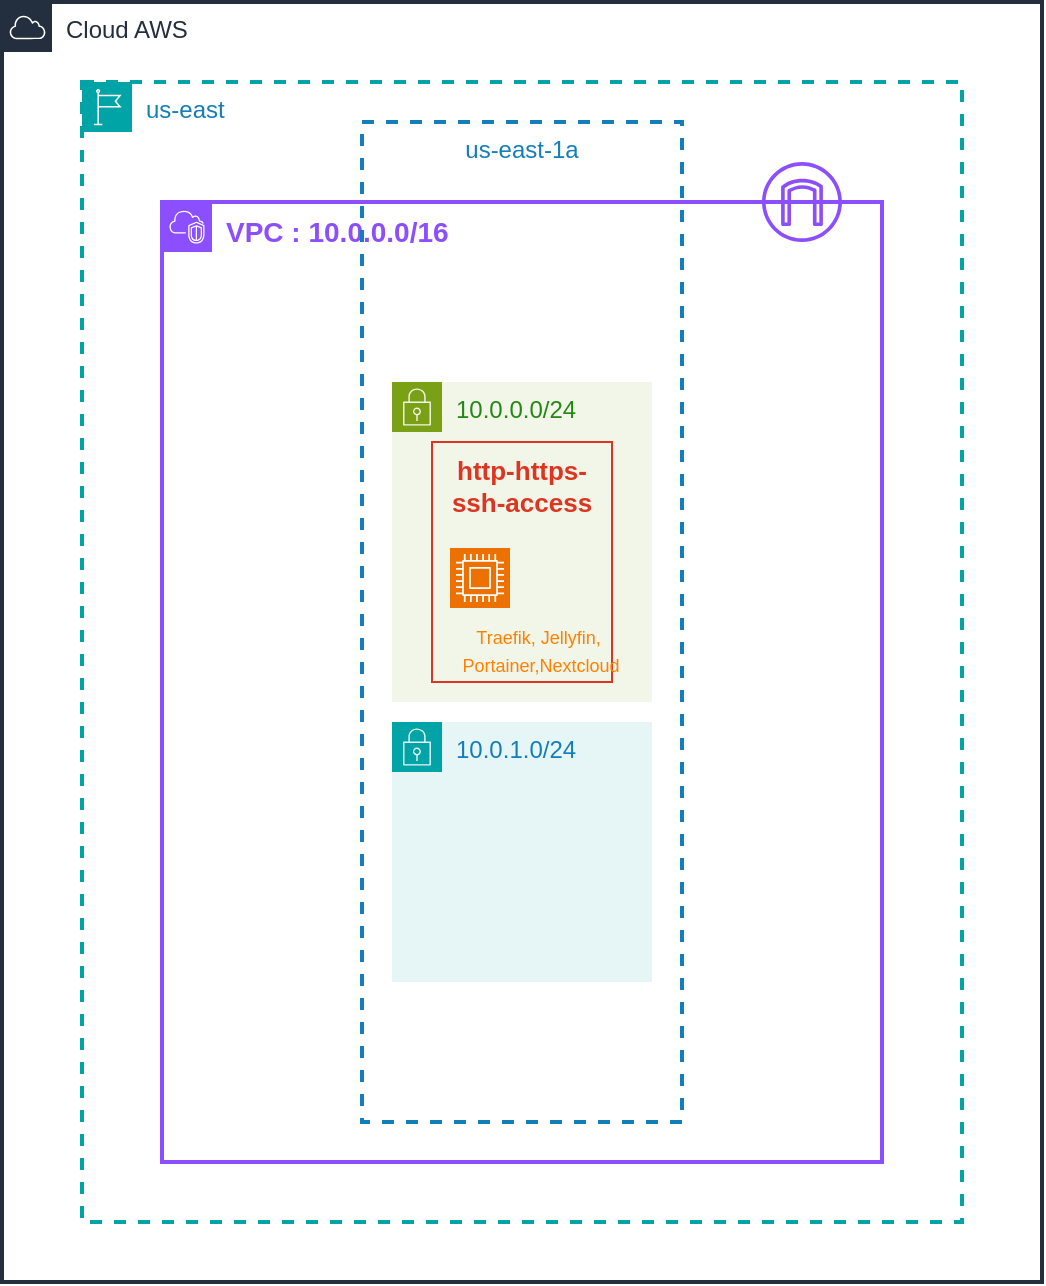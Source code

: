 <mxfile version="27.0.6" pages="2">
  <diagram name="Infrastructure-Réseau-2" id="9dVIxv2HnSg0SEvart4J">
    <mxGraphModel dx="1315" dy="781" grid="1" gridSize="10" guides="1" tooltips="1" connect="1" arrows="1" fold="1" page="1" pageScale="1" pageWidth="827" pageHeight="1169" math="0" shadow="0">
      <root>
        <mxCell id="0" />
        <mxCell id="1" parent="0" />
        <mxCell id="HDjwXl0yurooxQBujUng-1" value="Cloud AWS" style="points=[[0,0],[0.25,0],[0.5,0],[0.75,0],[1,0],[1,0.25],[1,0.5],[1,0.75],[1,1],[0.75,1],[0.5,1],[0.25,1],[0,1],[0,0.75],[0,0.5],[0,0.25]];outlineConnect=0;gradientColor=none;html=1;whiteSpace=wrap;fontSize=12;fontStyle=0;container=1;pointerEvents=0;collapsible=0;recursiveResize=0;shape=mxgraph.aws4.group;grIcon=mxgraph.aws4.group_aws_cloud;strokeColor=#232F3E;fillColor=none;verticalAlign=top;align=left;spacingLeft=30;fontColor=#232F3E;dashed=0;strokeWidth=2;" parent="1" vertex="1">
          <mxGeometry x="-674" y="220" width="520" height="640" as="geometry" />
        </mxCell>
        <mxCell id="HDjwXl0yurooxQBujUng-2" value="us-east" style="points=[[0,0],[0.25,0],[0.5,0],[0.75,0],[1,0],[1,0.25],[1,0.5],[1,0.75],[1,1],[0.75,1],[0.5,1],[0.25,1],[0,1],[0,0.75],[0,0.5],[0,0.25]];outlineConnect=0;gradientColor=none;html=1;whiteSpace=wrap;fontSize=12;fontStyle=0;container=1;pointerEvents=0;collapsible=0;recursiveResize=0;shape=mxgraph.aws4.group;grIcon=mxgraph.aws4.group_region;strokeColor=#00A4A6;fillColor=none;verticalAlign=top;align=left;spacingLeft=30;fontColor=#147EBA;dashed=1;strokeWidth=2;" parent="HDjwXl0yurooxQBujUng-1" vertex="1">
          <mxGeometry x="40" y="40" width="440" height="570" as="geometry" />
        </mxCell>
        <mxCell id="HDjwXl0yurooxQBujUng-3" value="&lt;b style=&quot;color: rgb(140, 79, 255); font-size: 14px;&quot;&gt;VPC : 10.0.0.0/16&lt;/b&gt;" style="points=[[0,0],[0.25,0],[0.5,0],[0.75,0],[1,0],[1,0.25],[1,0.5],[1,0.75],[1,1],[0.75,1],[0.5,1],[0.25,1],[0,1],[0,0.75],[0,0.5],[0,0.25]];outlineConnect=0;gradientColor=none;html=1;whiteSpace=wrap;fontSize=12;fontStyle=0;container=1;pointerEvents=0;collapsible=0;recursiveResize=0;shape=mxgraph.aws4.group;grIcon=mxgraph.aws4.group_vpc2;strokeColor=#8C4FFF;fillColor=none;verticalAlign=top;align=left;spacingLeft=30;fontColor=#AAB7B8;dashed=0;strokeWidth=2;" parent="HDjwXl0yurooxQBujUng-2" vertex="1">
          <mxGeometry x="40" y="60" width="360" height="480" as="geometry" />
        </mxCell>
        <mxCell id="HDjwXl0yurooxQBujUng-4" value="us-east-1a" style="fillColor=none;strokeColor=#147EBA;dashed=1;verticalAlign=top;fontStyle=0;fontColor=#147EBA;whiteSpace=wrap;html=1;strokeWidth=2;" parent="HDjwXl0yurooxQBujUng-3" vertex="1">
          <mxGeometry x="100" y="-40" width="160" height="500" as="geometry" />
        </mxCell>
        <mxCell id="HDjwXl0yurooxQBujUng-5" value="10.0.0.0/24" style="points=[[0,0],[0.25,0],[0.5,0],[0.75,0],[1,0],[1,0.25],[1,0.5],[1,0.75],[1,1],[0.75,1],[0.5,1],[0.25,1],[0,1],[0,0.75],[0,0.5],[0,0.25]];outlineConnect=0;gradientColor=none;html=1;whiteSpace=wrap;fontSize=12;fontStyle=0;container=1;pointerEvents=0;collapsible=0;recursiveResize=0;shape=mxgraph.aws4.group;grIcon=mxgraph.aws4.group_security_group;grStroke=0;strokeColor=#7AA116;fillColor=#F2F6E8;verticalAlign=top;align=left;spacingLeft=30;fontColor=#248814;dashed=0;strokeWidth=2;" parent="HDjwXl0yurooxQBujUng-3" vertex="1">
          <mxGeometry x="115" y="90" width="130" height="160" as="geometry" />
        </mxCell>
        <mxCell id="HDjwXl0yurooxQBujUng-6" value="&lt;b&gt;&lt;font style=&quot;font-size: 13px;&quot;&gt;http-https-ssh-access&lt;/font&gt;&lt;/b&gt;" style="fillColor=none;strokeColor=#DD3522;verticalAlign=top;fontStyle=0;fontColor=#DD3522;whiteSpace=wrap;html=1;" parent="HDjwXl0yurooxQBujUng-5" vertex="1">
          <mxGeometry x="20" y="30" width="90" height="120" as="geometry" />
        </mxCell>
        <mxCell id="HDjwXl0yurooxQBujUng-7" value="&lt;font style=&quot;font-size: 9px;&quot; color=&quot;#ff8000&quot;&gt;Traefik, Jellyfin,&amp;nbsp;&lt;/font&gt;&lt;div&gt;&lt;font style=&quot;font-size: 9px;&quot; color=&quot;#ff8000&quot;&gt;Portainer,Nextcloud&lt;/font&gt;&lt;/div&gt;" style="sketch=0;points=[[0,0,0],[0.25,0,0],[0.5,0,0],[0.75,0,0],[1,0,0],[0,1,0],[0.25,1,0],[0.5,1,0],[0.75,1,0],[1,1,0],[0,0.25,0],[0,0.5,0],[0,0.75,0],[1,0.25,0],[1,0.5,0],[1,0.75,0]];outlineConnect=0;fontColor=#232F3E;fillColor=#ED7100;strokeColor=#ffffff;dashed=0;verticalLabelPosition=bottom;verticalAlign=top;align=center;html=1;fontSize=12;fontStyle=0;aspect=fixed;shape=mxgraph.aws4.resourceIcon;resIcon=mxgraph.aws4.compute;labelPosition=right;" parent="HDjwXl0yurooxQBujUng-5" vertex="1">
          <mxGeometry x="29" y="83" width="30" height="30" as="geometry" />
        </mxCell>
        <mxCell id="HDjwXl0yurooxQBujUng-8" value="" style="shape=image;html=1;verticalAlign=top;verticalLabelPosition=bottom;labelBackgroundColor=#ffffff;imageAspect=0;aspect=fixed;image=https://cdn0.iconfinder.com/data/icons/social-media-2104/24/social_media_social_media_logo_docker-128.png" parent="HDjwXl0yurooxQBujUng-5" vertex="1">
          <mxGeometry x="66" y="75" width="38" height="38" as="geometry" />
        </mxCell>
        <mxCell id="HDjwXl0yurooxQBujUng-9" value="10.0.1.0/24" style="points=[[0,0],[0.25,0],[0.5,0],[0.75,0],[1,0],[1,0.25],[1,0.5],[1,0.75],[1,1],[0.75,1],[0.5,1],[0.25,1],[0,1],[0,0.75],[0,0.5],[0,0.25]];outlineConnect=0;gradientColor=none;html=1;whiteSpace=wrap;fontSize=12;fontStyle=0;container=1;pointerEvents=0;collapsible=0;recursiveResize=0;shape=mxgraph.aws4.group;grIcon=mxgraph.aws4.group_security_group;grStroke=0;strokeColor=#00A4A6;fillColor=#E6F6F7;verticalAlign=top;align=left;spacingLeft=30;fontColor=#147EBA;dashed=0;" parent="HDjwXl0yurooxQBujUng-3" vertex="1">
          <mxGeometry x="115" y="260" width="130" height="130" as="geometry" />
        </mxCell>
        <mxCell id="HDjwXl0yurooxQBujUng-10" value="" style="sketch=0;outlineConnect=0;fontColor=#232F3E;gradientColor=none;fillColor=#8C4FFF;strokeColor=none;dashed=0;verticalLabelPosition=bottom;verticalAlign=top;align=center;html=1;fontSize=12;fontStyle=0;aspect=fixed;pointerEvents=1;shape=mxgraph.aws4.internet_gateway;" parent="HDjwXl0yurooxQBujUng-3" vertex="1">
          <mxGeometry x="300" y="-20" width="40" height="40" as="geometry" />
        </mxCell>
      </root>
    </mxGraphModel>
  </diagram>
  <diagram name="Infrastructure-Docker" id="-AQtpNmsRetqEY7ybNfB">
    <mxGraphModel dx="714" dy="1142" grid="1" gridSize="10" guides="1" tooltips="1" connect="1" arrows="1" fold="1" page="1" pageScale="1" pageWidth="827" pageHeight="1169" math="0" shadow="0">
      <root>
        <mxCell id="0" />
        <mxCell id="1" parent="0" />
        <mxCell id="RqQAhdTTkDdNJMIUkBv4-1" style="edgeStyle=none;curved=1;rounded=0;orthogonalLoop=1;jettySize=auto;html=1;exitX=0.5;exitY=0;exitDx=0;exitDy=0;entryX=0;entryY=0.75;entryDx=0;entryDy=0;fontSize=12;startSize=8;endSize=8;startArrow=classic;startFill=0;endArrow=none;" parent="1" source="RqQAhdTTkDdNJMIUkBv4-3" target="RqQAhdTTkDdNJMIUkBv4-10" edge="1">
          <mxGeometry relative="1" as="geometry" />
        </mxCell>
        <mxCell id="RqQAhdTTkDdNJMIUkBv4-2" value="jellyfin.mydomain.com" style="edgeLabel;html=1;align=center;verticalAlign=middle;resizable=0;points=[];fontSize=14;fontStyle=1" parent="RqQAhdTTkDdNJMIUkBv4-1" connectable="0" vertex="1">
          <mxGeometry x="0.02" y="1" relative="1" as="geometry">
            <mxPoint x="1" as="offset" />
          </mxGeometry>
        </mxCell>
        <mxCell id="RqQAhdTTkDdNJMIUkBv4-3" value="Jellyfin&#xa; jellyfin.tpfinalenassim.duckdns.orgPort 8096" style="swimlane;startSize=50;" parent="1" vertex="1">
          <mxGeometry x="39" y="610" width="200" height="200" as="geometry" />
        </mxCell>
        <mxCell id="RqQAhdTTkDdNJMIUkBv4-4" style="edgeStyle=none;curved=1;rounded=0;orthogonalLoop=1;jettySize=auto;html=1;exitX=0.5;exitY=0;exitDx=0;exitDy=0;entryX=0.5;entryY=1;entryDx=0;entryDy=0;fontSize=12;startSize=8;endSize=8;startArrow=classic;startFill=0;endArrow=none;" parent="1" source="RqQAhdTTkDdNJMIUkBv4-6" target="RqQAhdTTkDdNJMIUkBv4-10" edge="1">
          <mxGeometry relative="1" as="geometry" />
        </mxCell>
        <mxCell id="RqQAhdTTkDdNJMIUkBv4-5" value="nextcloud.mydomain.com" style="edgeLabel;html=1;align=center;verticalAlign=middle;resizable=0;points=[];fontSize=14;fontStyle=1" parent="RqQAhdTTkDdNJMIUkBv4-4" connectable="0" vertex="1">
          <mxGeometry x="0.198" y="1" relative="1" as="geometry">
            <mxPoint as="offset" />
          </mxGeometry>
        </mxCell>
        <mxCell id="RqQAhdTTkDdNJMIUkBv4-6" value="Nextcloud&#xa;nextcloud. tpfinalenassim.duckdns.org&#xa;Port 80" style="swimlane;startSize=50;" parent="1" vertex="1">
          <mxGeometry x="312.5" y="610" width="200" height="200" as="geometry" />
        </mxCell>
        <mxCell id="RqQAhdTTkDdNJMIUkBv4-7" style="edgeStyle=none;curved=1;rounded=0;orthogonalLoop=1;jettySize=auto;html=1;exitX=0.5;exitY=0;exitDx=0;exitDy=0;entryX=1;entryY=0.75;entryDx=0;entryDy=0;fontSize=12;startSize=8;endSize=8;startArrow=classic;startFill=0;endArrow=none;" parent="1" source="RqQAhdTTkDdNJMIUkBv4-9" target="RqQAhdTTkDdNJMIUkBv4-10" edge="1">
          <mxGeometry relative="1" as="geometry" />
        </mxCell>
        <mxCell id="RqQAhdTTkDdNJMIUkBv4-8" value="&lt;font&gt;portainer.mydomain.com&lt;/font&gt;" style="edgeLabel;html=1;align=center;verticalAlign=middle;resizable=0;points=[];fontSize=14;fontStyle=1" parent="RqQAhdTTkDdNJMIUkBv4-7" connectable="0" vertex="1">
          <mxGeometry x="0.029" y="4" relative="1" as="geometry">
            <mxPoint as="offset" />
          </mxGeometry>
        </mxCell>
        <mxCell id="RqQAhdTTkDdNJMIUkBv4-9" value="Portainer&#xa;portainer.tpfinalenassim.duckdns.org&#xa;Port 9000" style="swimlane;startSize=50;" parent="1" vertex="1">
          <mxGeometry x="589" y="610" width="200" height="200" as="geometry" />
        </mxCell>
        <mxCell id="RqQAhdTTkDdNJMIUkBv4-10" value="Traefik&#xa; tpfinalenassim.duckdns.org" style="swimlane;startSize=50;" parent="1" vertex="1">
          <mxGeometry x="314" y="310" width="200" height="200" as="geometry" />
        </mxCell>
        <mxCell id="RqQAhdTTkDdNJMIUkBv4-11" value="" style="swimlane;startSize=0;labelPosition=left;verticalLabelPosition=middle;align=right;verticalAlign=middle;" parent="1" vertex="1">
          <mxGeometry x="20" y="260" width="790" height="610" as="geometry" />
        </mxCell>
        <mxCell id="RqQAhdTTkDdNJMIUkBv4-12" value="" style="shape=image;html=1;verticalAlign=top;verticalLabelPosition=bottom;labelBackgroundColor=#ffffff;imageAspect=0;aspect=fixed;image=https://cdn2.iconfinder.com/data/icons/boxicons-logos/24/bxl-docker-128.png" parent="RqQAhdTTkDdNJMIUkBv4-11" vertex="1">
          <mxGeometry x="680" y="10" width="108" height="108" as="geometry" />
        </mxCell>
      </root>
    </mxGraphModel>
  </diagram>
</mxfile>
